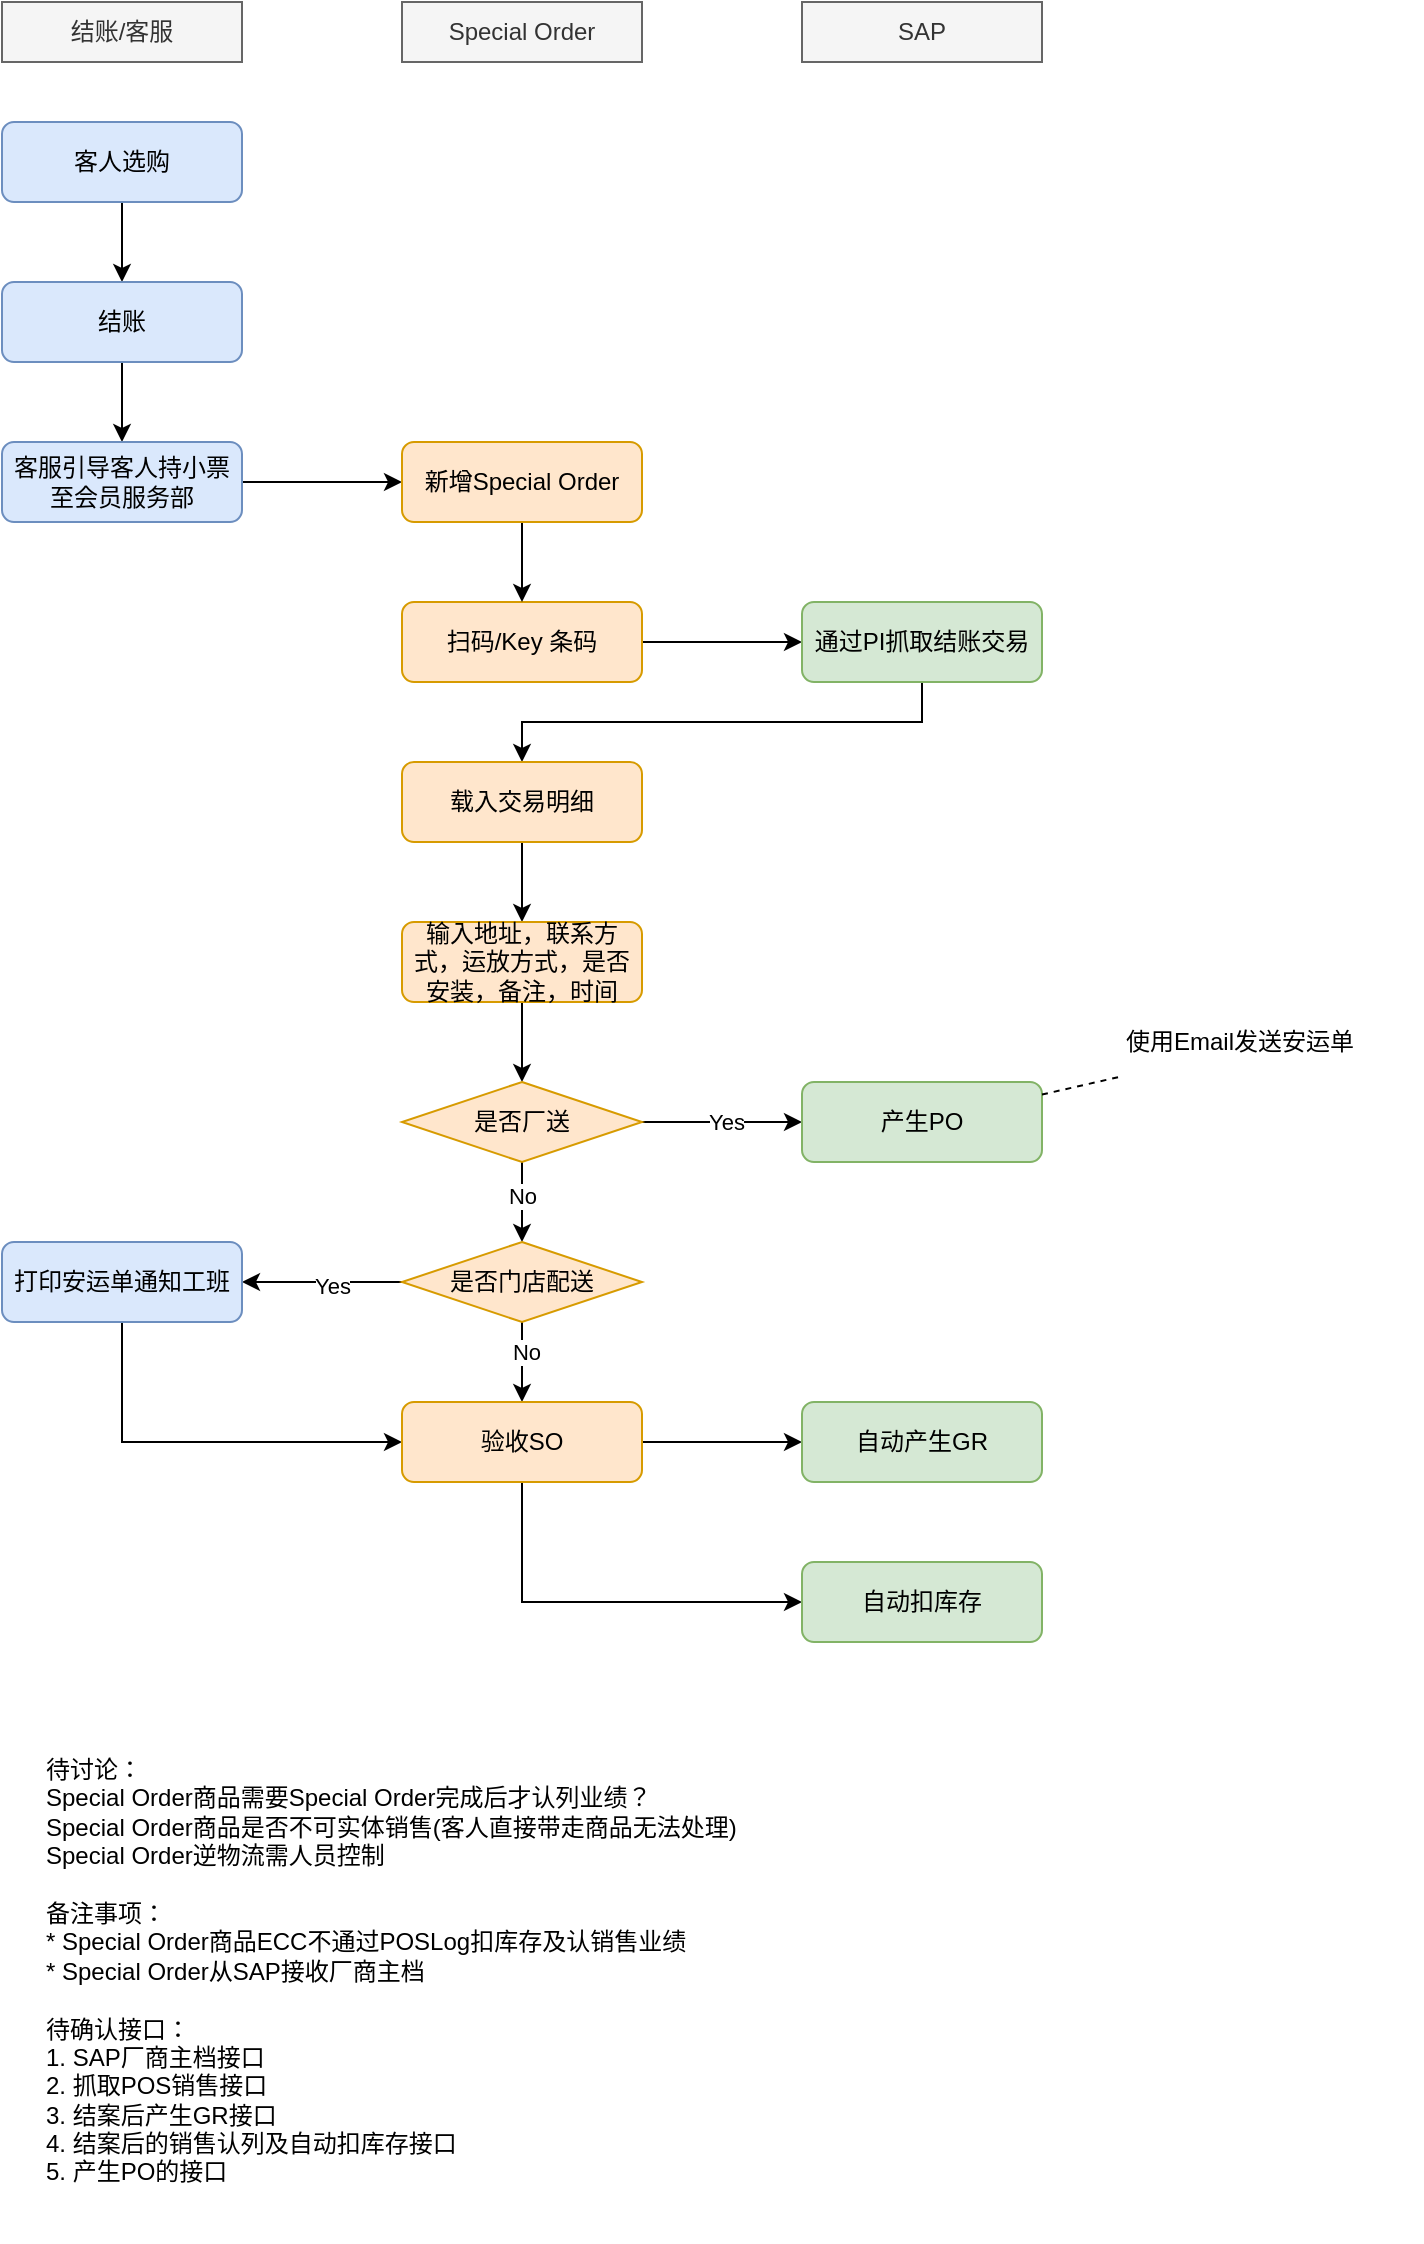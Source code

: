 <mxfile version="14.9.8" type="github">
  <diagram id="C5RBs43oDa-KdzZeNtuy" name="Page-1">
    <mxGraphModel dx="1393" dy="784" grid="1" gridSize="10" guides="1" tooltips="1" connect="1" arrows="1" fold="1" page="1" pageScale="1" pageWidth="827" pageHeight="1169" math="0" shadow="0">
      <root>
        <mxCell id="WIyWlLk6GJQsqaUBKTNV-0" />
        <mxCell id="WIyWlLk6GJQsqaUBKTNV-1" parent="WIyWlLk6GJQsqaUBKTNV-0" />
        <mxCell id="T1-fg34D8Ipld1fYhuAQ-1" value="" style="edgeStyle=orthogonalEdgeStyle;rounded=0;orthogonalLoop=1;jettySize=auto;html=1;" edge="1" parent="WIyWlLk6GJQsqaUBKTNV-1" source="WIyWlLk6GJQsqaUBKTNV-3" target="WIyWlLk6GJQsqaUBKTNV-7">
          <mxGeometry relative="1" as="geometry" />
        </mxCell>
        <mxCell id="WIyWlLk6GJQsqaUBKTNV-3" value="客人选购" style="rounded=1;whiteSpace=wrap;html=1;fontSize=12;glass=0;strokeWidth=1;shadow=0;fillColor=#dae8fc;strokeColor=#6c8ebf;" parent="WIyWlLk6GJQsqaUBKTNV-1" vertex="1">
          <mxGeometry x="80" y="80" width="120" height="40" as="geometry" />
        </mxCell>
        <mxCell id="T1-fg34D8Ipld1fYhuAQ-2" value="" style="edgeStyle=orthogonalEdgeStyle;rounded=0;orthogonalLoop=1;jettySize=auto;html=1;" edge="1" parent="WIyWlLk6GJQsqaUBKTNV-1" source="WIyWlLk6GJQsqaUBKTNV-7" target="WIyWlLk6GJQsqaUBKTNV-12">
          <mxGeometry relative="1" as="geometry" />
        </mxCell>
        <mxCell id="WIyWlLk6GJQsqaUBKTNV-7" value="结账" style="rounded=1;whiteSpace=wrap;html=1;fontSize=12;glass=0;strokeWidth=1;shadow=0;fillColor=#dae8fc;strokeColor=#6c8ebf;" parent="WIyWlLk6GJQsqaUBKTNV-1" vertex="1">
          <mxGeometry x="80" y="160" width="120" height="40" as="geometry" />
        </mxCell>
        <mxCell id="T1-fg34D8Ipld1fYhuAQ-6" value="" style="edgeStyle=orthogonalEdgeStyle;rounded=0;orthogonalLoop=1;jettySize=auto;html=1;" edge="1" parent="WIyWlLk6GJQsqaUBKTNV-1" source="WIyWlLk6GJQsqaUBKTNV-11" target="T1-fg34D8Ipld1fYhuAQ-4">
          <mxGeometry relative="1" as="geometry" />
        </mxCell>
        <mxCell id="WIyWlLk6GJQsqaUBKTNV-11" value="扫码/Key 条码" style="rounded=1;whiteSpace=wrap;html=1;fontSize=12;glass=0;strokeWidth=1;shadow=0;fillColor=#ffe6cc;strokeColor=#d79b00;" parent="WIyWlLk6GJQsqaUBKTNV-1" vertex="1">
          <mxGeometry x="280" y="320" width="120" height="40" as="geometry" />
        </mxCell>
        <mxCell id="T1-fg34D8Ipld1fYhuAQ-3" value="" style="edgeStyle=orthogonalEdgeStyle;rounded=0;orthogonalLoop=1;jettySize=auto;html=1;" edge="1" parent="WIyWlLk6GJQsqaUBKTNV-1" source="WIyWlLk6GJQsqaUBKTNV-12" target="T1-fg34D8Ipld1fYhuAQ-0">
          <mxGeometry relative="1" as="geometry" />
        </mxCell>
        <mxCell id="WIyWlLk6GJQsqaUBKTNV-12" value="客服引导客人持小票至会员服务部" style="rounded=1;whiteSpace=wrap;html=1;fontSize=12;glass=0;strokeWidth=1;shadow=0;fillColor=#dae8fc;strokeColor=#6c8ebf;" parent="WIyWlLk6GJQsqaUBKTNV-1" vertex="1">
          <mxGeometry x="80" y="240" width="120" height="40" as="geometry" />
        </mxCell>
        <mxCell id="T1-fg34D8Ipld1fYhuAQ-5" value="" style="edgeStyle=orthogonalEdgeStyle;rounded=0;orthogonalLoop=1;jettySize=auto;html=1;" edge="1" parent="WIyWlLk6GJQsqaUBKTNV-1" source="T1-fg34D8Ipld1fYhuAQ-0" target="WIyWlLk6GJQsqaUBKTNV-11">
          <mxGeometry relative="1" as="geometry" />
        </mxCell>
        <mxCell id="T1-fg34D8Ipld1fYhuAQ-0" value="新增Special Order" style="rounded=1;whiteSpace=wrap;html=1;fontSize=12;glass=0;strokeWidth=1;shadow=0;fillColor=#ffe6cc;strokeColor=#d79b00;" vertex="1" parent="WIyWlLk6GJQsqaUBKTNV-1">
          <mxGeometry x="280" y="240" width="120" height="40" as="geometry" />
        </mxCell>
        <mxCell id="T1-fg34D8Ipld1fYhuAQ-8" value="" style="edgeStyle=orthogonalEdgeStyle;rounded=0;orthogonalLoop=1;jettySize=auto;html=1;exitX=0.5;exitY=1;exitDx=0;exitDy=0;" edge="1" parent="WIyWlLk6GJQsqaUBKTNV-1" source="T1-fg34D8Ipld1fYhuAQ-4" target="T1-fg34D8Ipld1fYhuAQ-7">
          <mxGeometry relative="1" as="geometry" />
        </mxCell>
        <mxCell id="T1-fg34D8Ipld1fYhuAQ-4" value="通过PI抓取结账交易" style="rounded=1;whiteSpace=wrap;html=1;fontSize=12;glass=0;strokeWidth=1;shadow=0;fillColor=#d5e8d4;strokeColor=#82b366;" vertex="1" parent="WIyWlLk6GJQsqaUBKTNV-1">
          <mxGeometry x="480" y="320" width="120" height="40" as="geometry" />
        </mxCell>
        <mxCell id="T1-fg34D8Ipld1fYhuAQ-10" value="" style="edgeStyle=orthogonalEdgeStyle;rounded=0;orthogonalLoop=1;jettySize=auto;html=1;" edge="1" parent="WIyWlLk6GJQsqaUBKTNV-1" source="T1-fg34D8Ipld1fYhuAQ-7" target="T1-fg34D8Ipld1fYhuAQ-9">
          <mxGeometry relative="1" as="geometry" />
        </mxCell>
        <mxCell id="T1-fg34D8Ipld1fYhuAQ-7" value="载入交易明细" style="rounded=1;whiteSpace=wrap;html=1;fontSize=12;glass=0;strokeWidth=1;shadow=0;fillColor=#ffe6cc;strokeColor=#d79b00;" vertex="1" parent="WIyWlLk6GJQsqaUBKTNV-1">
          <mxGeometry x="280" y="400" width="120" height="40" as="geometry" />
        </mxCell>
        <mxCell id="T1-fg34D8Ipld1fYhuAQ-15" value="" style="edgeStyle=orthogonalEdgeStyle;rounded=0;orthogonalLoop=1;jettySize=auto;html=1;" edge="1" parent="WIyWlLk6GJQsqaUBKTNV-1" source="T1-fg34D8Ipld1fYhuAQ-9" target="T1-fg34D8Ipld1fYhuAQ-14">
          <mxGeometry relative="1" as="geometry" />
        </mxCell>
        <mxCell id="T1-fg34D8Ipld1fYhuAQ-9" value="输入地址，联系方式，运放方式，是否安装，备注，时间" style="rounded=1;whiteSpace=wrap;html=1;fontSize=12;glass=0;strokeWidth=1;shadow=0;fillColor=#ffe6cc;strokeColor=#d79b00;" vertex="1" parent="WIyWlLk6GJQsqaUBKTNV-1">
          <mxGeometry x="280" y="480" width="120" height="40" as="geometry" />
        </mxCell>
        <mxCell id="T1-fg34D8Ipld1fYhuAQ-21" value="" style="edgeStyle=orthogonalEdgeStyle;rounded=0;orthogonalLoop=1;jettySize=auto;html=1;" edge="1" parent="WIyWlLk6GJQsqaUBKTNV-1" source="T1-fg34D8Ipld1fYhuAQ-14" target="T1-fg34D8Ipld1fYhuAQ-16">
          <mxGeometry relative="1" as="geometry" />
        </mxCell>
        <mxCell id="T1-fg34D8Ipld1fYhuAQ-22" value="Yes" style="edgeLabel;html=1;align=center;verticalAlign=middle;resizable=0;points=[];" vertex="1" connectable="0" parent="T1-fg34D8Ipld1fYhuAQ-21">
          <mxGeometry x="0.05" relative="1" as="geometry">
            <mxPoint as="offset" />
          </mxGeometry>
        </mxCell>
        <mxCell id="T1-fg34D8Ipld1fYhuAQ-26" value="" style="edgeStyle=orthogonalEdgeStyle;rounded=0;orthogonalLoop=1;jettySize=auto;html=1;" edge="1" parent="WIyWlLk6GJQsqaUBKTNV-1" source="T1-fg34D8Ipld1fYhuAQ-14" target="T1-fg34D8Ipld1fYhuAQ-25">
          <mxGeometry relative="1" as="geometry" />
        </mxCell>
        <mxCell id="T1-fg34D8Ipld1fYhuAQ-28" value="No" style="edgeLabel;html=1;align=center;verticalAlign=middle;resizable=0;points=[];" vertex="1" connectable="0" parent="T1-fg34D8Ipld1fYhuAQ-26">
          <mxGeometry x="-0.15" relative="1" as="geometry">
            <mxPoint as="offset" />
          </mxGeometry>
        </mxCell>
        <mxCell id="T1-fg34D8Ipld1fYhuAQ-14" value="是否厂送" style="rhombus;whiteSpace=wrap;html=1;fillColor=#ffe6cc;strokeColor=#d79b00;" vertex="1" parent="WIyWlLk6GJQsqaUBKTNV-1">
          <mxGeometry x="280" y="560" width="120" height="40" as="geometry" />
        </mxCell>
        <mxCell id="T1-fg34D8Ipld1fYhuAQ-16" value="产生PO" style="rounded=1;whiteSpace=wrap;html=1;fontSize=12;glass=0;strokeWidth=1;shadow=0;fillColor=#d5e8d4;strokeColor=#82b366;" vertex="1" parent="WIyWlLk6GJQsqaUBKTNV-1">
          <mxGeometry x="480" y="560" width="120" height="40" as="geometry" />
        </mxCell>
        <mxCell id="T1-fg34D8Ipld1fYhuAQ-17" value="使用Email发送安运单" style="text;html=1;strokeColor=none;fillColor=none;align=left;verticalAlign=middle;whiteSpace=wrap;rounded=0;" vertex="1" parent="WIyWlLk6GJQsqaUBKTNV-1">
          <mxGeometry x="640" y="520" width="150" height="40" as="geometry" />
        </mxCell>
        <mxCell id="T1-fg34D8Ipld1fYhuAQ-20" value="" style="endArrow=none;dashed=1;html=1;" edge="1" parent="WIyWlLk6GJQsqaUBKTNV-1" source="T1-fg34D8Ipld1fYhuAQ-16" target="T1-fg34D8Ipld1fYhuAQ-17">
          <mxGeometry width="50" height="50" relative="1" as="geometry">
            <mxPoint x="640" y="640" as="sourcePoint" />
            <mxPoint x="690" y="590" as="targetPoint" />
          </mxGeometry>
        </mxCell>
        <mxCell id="T1-fg34D8Ipld1fYhuAQ-29" value="" style="edgeStyle=orthogonalEdgeStyle;rounded=0;orthogonalLoop=1;jettySize=auto;html=1;" edge="1" parent="WIyWlLk6GJQsqaUBKTNV-1" source="T1-fg34D8Ipld1fYhuAQ-25" target="T1-fg34D8Ipld1fYhuAQ-27">
          <mxGeometry relative="1" as="geometry" />
        </mxCell>
        <mxCell id="T1-fg34D8Ipld1fYhuAQ-30" value="Yes" style="edgeLabel;html=1;align=center;verticalAlign=middle;resizable=0;points=[];" vertex="1" connectable="0" parent="T1-fg34D8Ipld1fYhuAQ-29">
          <mxGeometry x="-0.125" y="2" relative="1" as="geometry">
            <mxPoint as="offset" />
          </mxGeometry>
        </mxCell>
        <mxCell id="T1-fg34D8Ipld1fYhuAQ-32" value="" style="edgeStyle=orthogonalEdgeStyle;rounded=0;orthogonalLoop=1;jettySize=auto;html=1;" edge="1" parent="WIyWlLk6GJQsqaUBKTNV-1" source="T1-fg34D8Ipld1fYhuAQ-25" target="T1-fg34D8Ipld1fYhuAQ-31">
          <mxGeometry relative="1" as="geometry" />
        </mxCell>
        <mxCell id="T1-fg34D8Ipld1fYhuAQ-33" value="No" style="edgeLabel;html=1;align=center;verticalAlign=middle;resizable=0;points=[];" vertex="1" connectable="0" parent="T1-fg34D8Ipld1fYhuAQ-32">
          <mxGeometry x="-0.25" y="2" relative="1" as="geometry">
            <mxPoint as="offset" />
          </mxGeometry>
        </mxCell>
        <mxCell id="T1-fg34D8Ipld1fYhuAQ-25" value="是否门店配送" style="rhombus;whiteSpace=wrap;html=1;fillColor=#ffe6cc;strokeColor=#d79b00;" vertex="1" parent="WIyWlLk6GJQsqaUBKTNV-1">
          <mxGeometry x="280" y="640" width="120" height="40" as="geometry" />
        </mxCell>
        <mxCell id="T1-fg34D8Ipld1fYhuAQ-34" style="edgeStyle=orthogonalEdgeStyle;rounded=0;orthogonalLoop=1;jettySize=auto;html=1;entryX=0;entryY=0.5;entryDx=0;entryDy=0;exitX=0.5;exitY=1;exitDx=0;exitDy=0;" edge="1" parent="WIyWlLk6GJQsqaUBKTNV-1" source="T1-fg34D8Ipld1fYhuAQ-27" target="T1-fg34D8Ipld1fYhuAQ-31">
          <mxGeometry relative="1" as="geometry" />
        </mxCell>
        <mxCell id="T1-fg34D8Ipld1fYhuAQ-27" value="打印安运单通知工班" style="rounded=1;whiteSpace=wrap;html=1;fontSize=12;glass=0;strokeWidth=1;shadow=0;fillColor=#dae8fc;strokeColor=#6c8ebf;" vertex="1" parent="WIyWlLk6GJQsqaUBKTNV-1">
          <mxGeometry x="80" y="640" width="120" height="40" as="geometry" />
        </mxCell>
        <mxCell id="T1-fg34D8Ipld1fYhuAQ-36" value="" style="edgeStyle=orthogonalEdgeStyle;rounded=0;orthogonalLoop=1;jettySize=auto;html=1;" edge="1" parent="WIyWlLk6GJQsqaUBKTNV-1" source="T1-fg34D8Ipld1fYhuAQ-31" target="T1-fg34D8Ipld1fYhuAQ-35">
          <mxGeometry relative="1" as="geometry" />
        </mxCell>
        <mxCell id="T1-fg34D8Ipld1fYhuAQ-41" value="" style="edgeStyle=orthogonalEdgeStyle;rounded=0;orthogonalLoop=1;jettySize=auto;html=1;entryX=0;entryY=0.5;entryDx=0;entryDy=0;exitX=0.5;exitY=1;exitDx=0;exitDy=0;" edge="1" parent="WIyWlLk6GJQsqaUBKTNV-1" source="T1-fg34D8Ipld1fYhuAQ-31" target="T1-fg34D8Ipld1fYhuAQ-37">
          <mxGeometry relative="1" as="geometry">
            <mxPoint x="340" y="800" as="targetPoint" />
          </mxGeometry>
        </mxCell>
        <mxCell id="T1-fg34D8Ipld1fYhuAQ-31" value="验收SO" style="rounded=1;whiteSpace=wrap;html=1;fontSize=12;glass=0;strokeWidth=1;shadow=0;fillColor=#ffe6cc;strokeColor=#d79b00;" vertex="1" parent="WIyWlLk6GJQsqaUBKTNV-1">
          <mxGeometry x="280" y="720" width="120" height="40" as="geometry" />
        </mxCell>
        <mxCell id="T1-fg34D8Ipld1fYhuAQ-35" value="自动产生GR" style="rounded=1;whiteSpace=wrap;html=1;fontSize=12;glass=0;strokeWidth=1;shadow=0;fillColor=#d5e8d4;strokeColor=#82b366;" vertex="1" parent="WIyWlLk6GJQsqaUBKTNV-1">
          <mxGeometry x="480" y="720" width="120" height="40" as="geometry" />
        </mxCell>
        <mxCell id="T1-fg34D8Ipld1fYhuAQ-37" value="自动扣库存" style="rounded=1;whiteSpace=wrap;html=1;fontSize=12;glass=0;strokeWidth=1;shadow=0;fillColor=#d5e8d4;strokeColor=#82b366;" vertex="1" parent="WIyWlLk6GJQsqaUBKTNV-1">
          <mxGeometry x="480" y="800" width="120" height="40" as="geometry" />
        </mxCell>
        <mxCell id="T1-fg34D8Ipld1fYhuAQ-39" value="待讨论：&lt;br&gt;Special Order商品需要Special Order完成后才认列业绩？&lt;br&gt;Special Order商品是否不可实体销售(客人直接带走商品无法处理)&lt;br&gt;Special Order逆物流需人员控制&lt;br&gt;&lt;br&gt;备注事项：&lt;br&gt;* Special Order商品ECC不通过POSLog扣库存及认销售业绩&lt;br&gt;* Special Order从SAP接收厂商主档&lt;br&gt;&lt;br&gt;待确认接口：&lt;br&gt;1. SAP厂商主档接口&lt;br&gt;2. 抓取POS销售接口&lt;br&gt;3. 结案后产生GR接口&lt;br&gt;4. 结案后的销售认列及自动扣库存接口&lt;br&gt;5. 产生PO的接口" style="text;html=1;strokeColor=none;fillColor=none;align=left;verticalAlign=top;whiteSpace=wrap;rounded=0;" vertex="1" parent="WIyWlLk6GJQsqaUBKTNV-1">
          <mxGeometry x="100" y="890" width="640" height="250" as="geometry" />
        </mxCell>
        <mxCell id="T1-fg34D8Ipld1fYhuAQ-43" value="&lt;span style=&quot;&quot;&gt;结账/客服&lt;/span&gt;" style="rounded=0;whiteSpace=wrap;html=1;align=center;verticalAlign=middle;fillColor=#f5f5f5;strokeColor=#666666;fontColor=#333333;" vertex="1" parent="WIyWlLk6GJQsqaUBKTNV-1">
          <mxGeometry x="80" y="20" width="120" height="30" as="geometry" />
        </mxCell>
        <mxCell id="T1-fg34D8Ipld1fYhuAQ-44" value="Special Order" style="rounded=0;whiteSpace=wrap;html=1;align=center;verticalAlign=middle;fillColor=#f5f5f5;strokeColor=#666666;fontColor=#333333;" vertex="1" parent="WIyWlLk6GJQsqaUBKTNV-1">
          <mxGeometry x="280" y="20" width="120" height="30" as="geometry" />
        </mxCell>
        <mxCell id="T1-fg34D8Ipld1fYhuAQ-45" value="&lt;span&gt;SAP&lt;/span&gt;" style="rounded=0;whiteSpace=wrap;html=1;align=center;verticalAlign=middle;fillColor=#f5f5f5;strokeColor=#666666;fontColor=#333333;" vertex="1" parent="WIyWlLk6GJQsqaUBKTNV-1">
          <mxGeometry x="480" y="20" width="120" height="30" as="geometry" />
        </mxCell>
      </root>
    </mxGraphModel>
  </diagram>
</mxfile>

